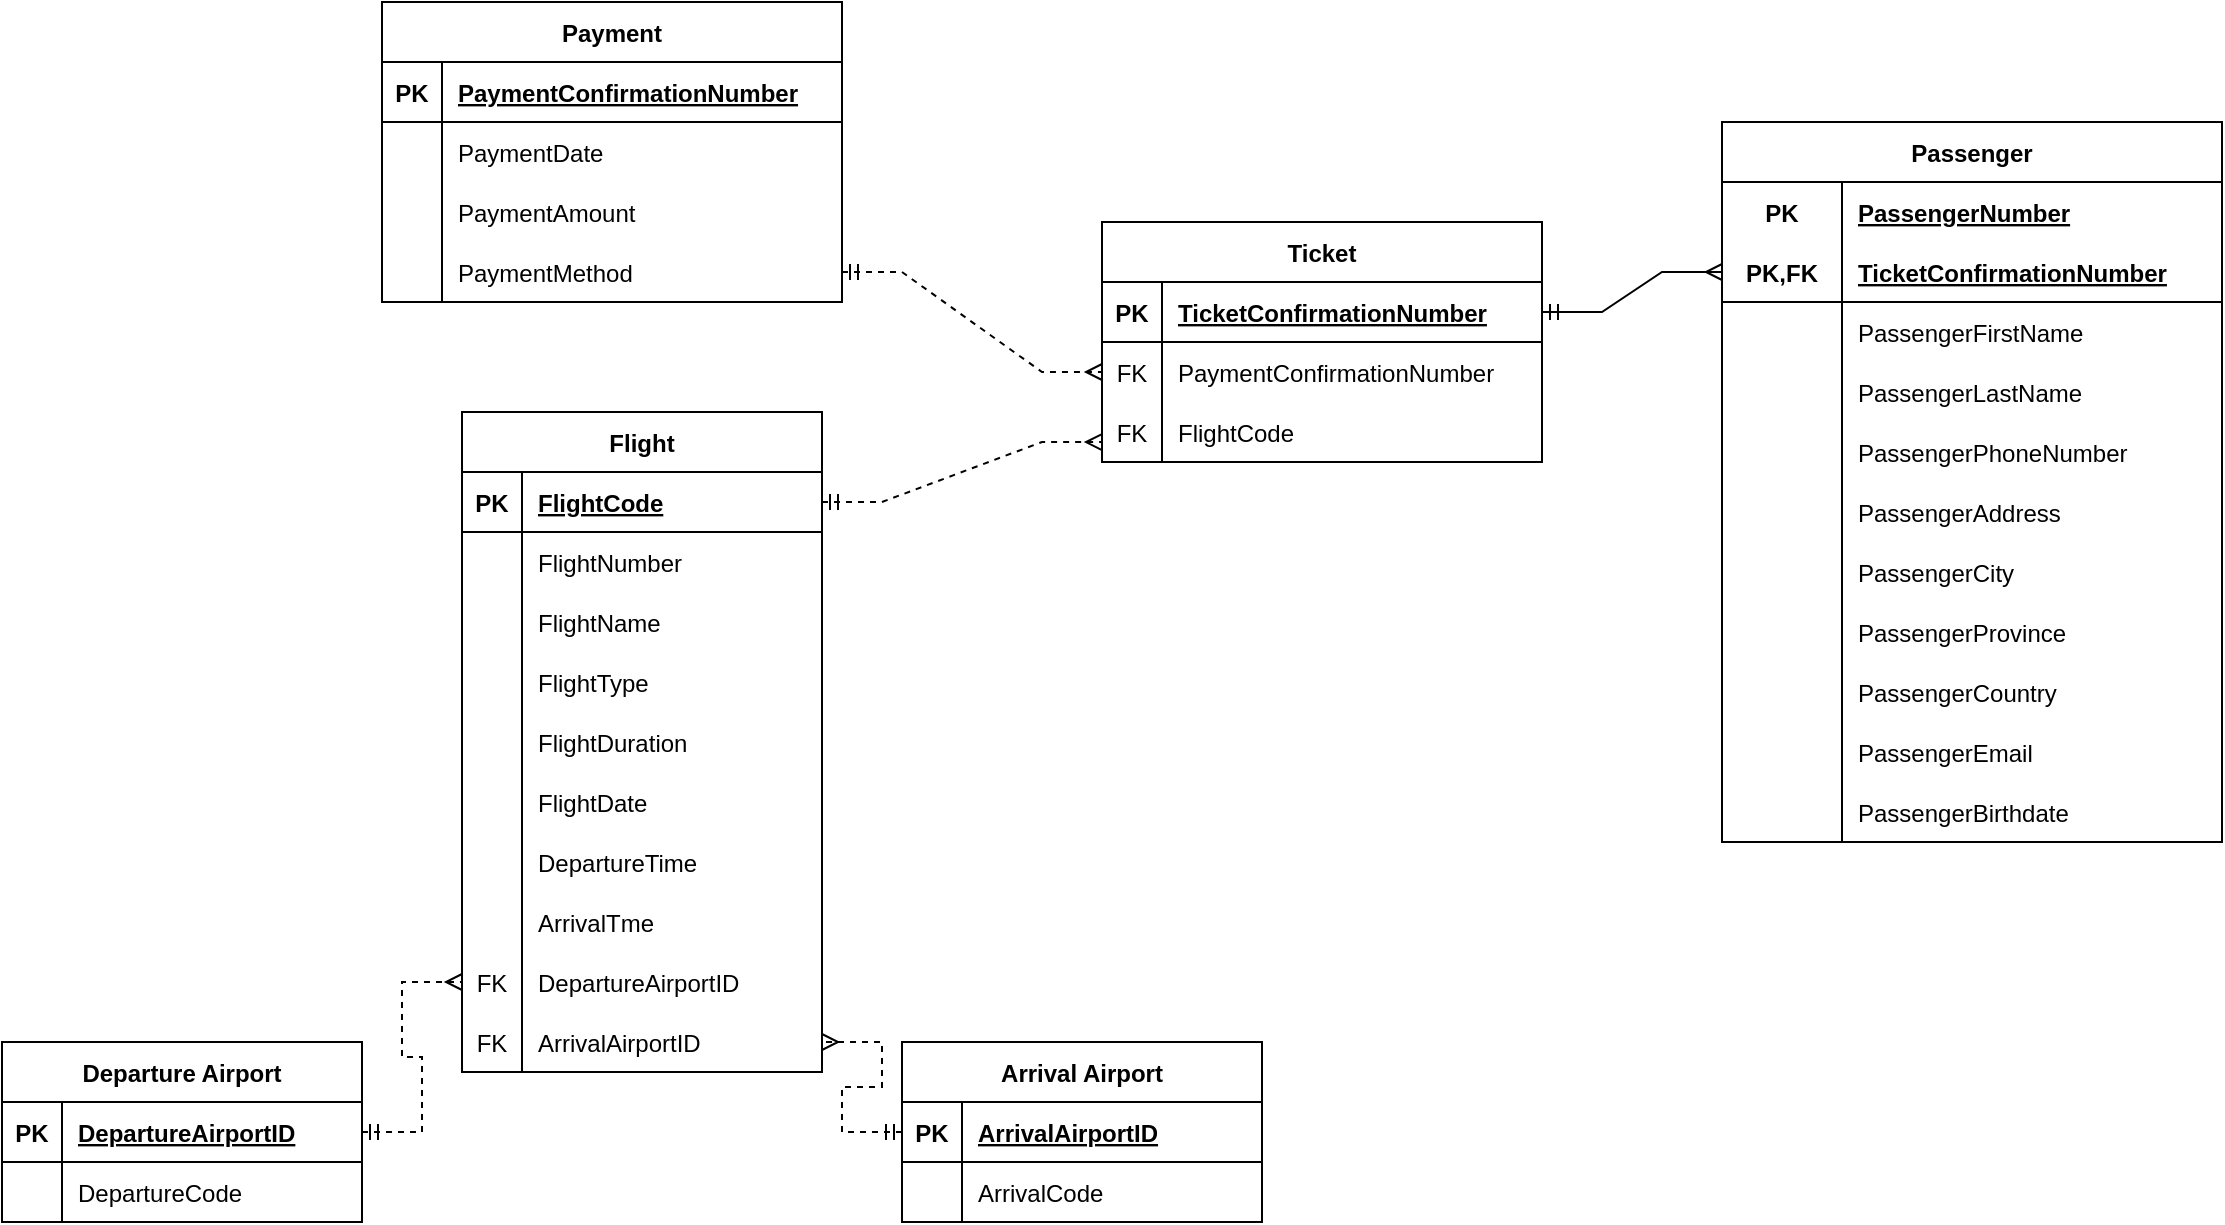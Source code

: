 <mxfile version="20.3.7" type="device"><diagram id="U0_AKgETmQc_IdQbMlmf" name="Page-1"><mxGraphModel dx="2523" dy="829" grid="1" gridSize="10" guides="1" tooltips="1" connect="1" arrows="1" fold="1" page="1" pageScale="1" pageWidth="850" pageHeight="1100" math="0" shadow="0"><root><mxCell id="0"/><mxCell id="1" parent="0"/><mxCell id="NYdVTtlJqhpjmYku4R61-1" value="Ticket" style="shape=table;startSize=30;container=1;collapsible=1;childLayout=tableLayout;fixedRows=1;rowLines=0;fontStyle=1;align=center;resizeLast=1;" vertex="1" parent="1"><mxGeometry x="530" y="290" width="220" height="120" as="geometry"/></mxCell><mxCell id="NYdVTtlJqhpjmYku4R61-2" value="" style="shape=tableRow;horizontal=0;startSize=0;swimlaneHead=0;swimlaneBody=0;fillColor=none;collapsible=0;dropTarget=0;points=[[0,0.5],[1,0.5]];portConstraint=eastwest;top=0;left=0;right=0;bottom=1;" vertex="1" parent="NYdVTtlJqhpjmYku4R61-1"><mxGeometry y="30" width="220" height="30" as="geometry"/></mxCell><mxCell id="NYdVTtlJqhpjmYku4R61-3" value="PK" style="shape=partialRectangle;connectable=0;fillColor=none;top=0;left=0;bottom=0;right=0;fontStyle=1;overflow=hidden;" vertex="1" parent="NYdVTtlJqhpjmYku4R61-2"><mxGeometry width="30" height="30" as="geometry"><mxRectangle width="30" height="30" as="alternateBounds"/></mxGeometry></mxCell><mxCell id="NYdVTtlJqhpjmYku4R61-4" value="TicketConfirmationNumber" style="shape=partialRectangle;connectable=0;fillColor=none;top=0;left=0;bottom=0;right=0;align=left;spacingLeft=6;fontStyle=5;overflow=hidden;" vertex="1" parent="NYdVTtlJqhpjmYku4R61-2"><mxGeometry x="30" width="190" height="30" as="geometry"><mxRectangle width="190" height="30" as="alternateBounds"/></mxGeometry></mxCell><mxCell id="NYdVTtlJqhpjmYku4R61-25" value="" style="shape=tableRow;horizontal=0;startSize=0;swimlaneHead=0;swimlaneBody=0;fillColor=none;collapsible=0;dropTarget=0;points=[[0,0.5],[1,0.5]];portConstraint=eastwest;top=0;left=0;right=0;bottom=0;" vertex="1" parent="NYdVTtlJqhpjmYku4R61-1"><mxGeometry y="60" width="220" height="30" as="geometry"/></mxCell><mxCell id="NYdVTtlJqhpjmYku4R61-26" value="FK" style="shape=partialRectangle;connectable=0;fillColor=none;top=0;left=0;bottom=0;right=0;fontStyle=0;overflow=hidden;" vertex="1" parent="NYdVTtlJqhpjmYku4R61-25"><mxGeometry width="30" height="30" as="geometry"><mxRectangle width="30" height="30" as="alternateBounds"/></mxGeometry></mxCell><mxCell id="NYdVTtlJqhpjmYku4R61-27" value="PaymentConfirmationNumber" style="shape=partialRectangle;connectable=0;fillColor=none;top=0;left=0;bottom=0;right=0;align=left;spacingLeft=6;fontStyle=0;overflow=hidden;" vertex="1" parent="NYdVTtlJqhpjmYku4R61-25"><mxGeometry x="30" width="190" height="30" as="geometry"><mxRectangle width="190" height="30" as="alternateBounds"/></mxGeometry></mxCell><mxCell id="NYdVTtlJqhpjmYku4R61-22" value="" style="shape=tableRow;horizontal=0;startSize=0;swimlaneHead=0;swimlaneBody=0;fillColor=none;collapsible=0;dropTarget=0;points=[[0,0.5],[1,0.5]];portConstraint=eastwest;top=0;left=0;right=0;bottom=0;" vertex="1" parent="NYdVTtlJqhpjmYku4R61-1"><mxGeometry y="90" width="220" height="30" as="geometry"/></mxCell><mxCell id="NYdVTtlJqhpjmYku4R61-23" value="FK" style="shape=partialRectangle;connectable=0;fillColor=none;top=0;left=0;bottom=0;right=0;fontStyle=0;overflow=hidden;" vertex="1" parent="NYdVTtlJqhpjmYku4R61-22"><mxGeometry width="30" height="30" as="geometry"><mxRectangle width="30" height="30" as="alternateBounds"/></mxGeometry></mxCell><mxCell id="NYdVTtlJqhpjmYku4R61-24" value="FlightCode" style="shape=partialRectangle;connectable=0;fillColor=none;top=0;left=0;bottom=0;right=0;align=left;spacingLeft=6;fontStyle=0;overflow=hidden;" vertex="1" parent="NYdVTtlJqhpjmYku4R61-22"><mxGeometry x="30" width="190" height="30" as="geometry"><mxRectangle width="190" height="30" as="alternateBounds"/></mxGeometry></mxCell><mxCell id="NYdVTtlJqhpjmYku4R61-28" value="Payment" style="shape=table;startSize=30;container=1;collapsible=1;childLayout=tableLayout;fixedRows=1;rowLines=0;fontStyle=1;align=center;resizeLast=1;" vertex="1" parent="1"><mxGeometry x="170" y="180" width="230" height="150" as="geometry"/></mxCell><mxCell id="NYdVTtlJqhpjmYku4R61-29" value="" style="shape=tableRow;horizontal=0;startSize=0;swimlaneHead=0;swimlaneBody=0;fillColor=none;collapsible=0;dropTarget=0;points=[[0,0.5],[1,0.5]];portConstraint=eastwest;top=0;left=0;right=0;bottom=1;" vertex="1" parent="NYdVTtlJqhpjmYku4R61-28"><mxGeometry y="30" width="230" height="30" as="geometry"/></mxCell><mxCell id="NYdVTtlJqhpjmYku4R61-30" value="PK" style="shape=partialRectangle;connectable=0;fillColor=none;top=0;left=0;bottom=0;right=0;fontStyle=1;overflow=hidden;" vertex="1" parent="NYdVTtlJqhpjmYku4R61-29"><mxGeometry width="30" height="30" as="geometry"><mxRectangle width="30" height="30" as="alternateBounds"/></mxGeometry></mxCell><mxCell id="NYdVTtlJqhpjmYku4R61-31" value="PaymentConfirmationNumber" style="shape=partialRectangle;connectable=0;fillColor=none;top=0;left=0;bottom=0;right=0;align=left;spacingLeft=6;fontStyle=5;overflow=hidden;" vertex="1" parent="NYdVTtlJqhpjmYku4R61-29"><mxGeometry x="30" width="200" height="30" as="geometry"><mxRectangle width="200" height="30" as="alternateBounds"/></mxGeometry></mxCell><mxCell id="NYdVTtlJqhpjmYku4R61-32" value="" style="shape=tableRow;horizontal=0;startSize=0;swimlaneHead=0;swimlaneBody=0;fillColor=none;collapsible=0;dropTarget=0;points=[[0,0.5],[1,0.5]];portConstraint=eastwest;top=0;left=0;right=0;bottom=0;" vertex="1" parent="NYdVTtlJqhpjmYku4R61-28"><mxGeometry y="60" width="230" height="30" as="geometry"/></mxCell><mxCell id="NYdVTtlJqhpjmYku4R61-33" value="" style="shape=partialRectangle;connectable=0;fillColor=none;top=0;left=0;bottom=0;right=0;editable=1;overflow=hidden;" vertex="1" parent="NYdVTtlJqhpjmYku4R61-32"><mxGeometry width="30" height="30" as="geometry"><mxRectangle width="30" height="30" as="alternateBounds"/></mxGeometry></mxCell><mxCell id="NYdVTtlJqhpjmYku4R61-34" value="PaymentDate" style="shape=partialRectangle;connectable=0;fillColor=none;top=0;left=0;bottom=0;right=0;align=left;spacingLeft=6;overflow=hidden;" vertex="1" parent="NYdVTtlJqhpjmYku4R61-32"><mxGeometry x="30" width="200" height="30" as="geometry"><mxRectangle width="200" height="30" as="alternateBounds"/></mxGeometry></mxCell><mxCell id="NYdVTtlJqhpjmYku4R61-35" value="" style="shape=tableRow;horizontal=0;startSize=0;swimlaneHead=0;swimlaneBody=0;fillColor=none;collapsible=0;dropTarget=0;points=[[0,0.5],[1,0.5]];portConstraint=eastwest;top=0;left=0;right=0;bottom=0;" vertex="1" parent="NYdVTtlJqhpjmYku4R61-28"><mxGeometry y="90" width="230" height="30" as="geometry"/></mxCell><mxCell id="NYdVTtlJqhpjmYku4R61-36" value="" style="shape=partialRectangle;connectable=0;fillColor=none;top=0;left=0;bottom=0;right=0;editable=1;overflow=hidden;" vertex="1" parent="NYdVTtlJqhpjmYku4R61-35"><mxGeometry width="30" height="30" as="geometry"><mxRectangle width="30" height="30" as="alternateBounds"/></mxGeometry></mxCell><mxCell id="NYdVTtlJqhpjmYku4R61-37" value="PaymentAmount" style="shape=partialRectangle;connectable=0;fillColor=none;top=0;left=0;bottom=0;right=0;align=left;spacingLeft=6;overflow=hidden;" vertex="1" parent="NYdVTtlJqhpjmYku4R61-35"><mxGeometry x="30" width="200" height="30" as="geometry"><mxRectangle width="200" height="30" as="alternateBounds"/></mxGeometry></mxCell><mxCell id="NYdVTtlJqhpjmYku4R61-38" value="" style="shape=tableRow;horizontal=0;startSize=0;swimlaneHead=0;swimlaneBody=0;fillColor=none;collapsible=0;dropTarget=0;points=[[0,0.5],[1,0.5]];portConstraint=eastwest;top=0;left=0;right=0;bottom=0;" vertex="1" parent="NYdVTtlJqhpjmYku4R61-28"><mxGeometry y="120" width="230" height="30" as="geometry"/></mxCell><mxCell id="NYdVTtlJqhpjmYku4R61-39" value="" style="shape=partialRectangle;connectable=0;fillColor=none;top=0;left=0;bottom=0;right=0;editable=1;overflow=hidden;" vertex="1" parent="NYdVTtlJqhpjmYku4R61-38"><mxGeometry width="30" height="30" as="geometry"><mxRectangle width="30" height="30" as="alternateBounds"/></mxGeometry></mxCell><mxCell id="NYdVTtlJqhpjmYku4R61-40" value="PaymentMethod" style="shape=partialRectangle;connectable=0;fillColor=none;top=0;left=0;bottom=0;right=0;align=left;spacingLeft=6;overflow=hidden;" vertex="1" parent="NYdVTtlJqhpjmYku4R61-38"><mxGeometry x="30" width="200" height="30" as="geometry"><mxRectangle width="200" height="30" as="alternateBounds"/></mxGeometry></mxCell><mxCell id="NYdVTtlJqhpjmYku4R61-41" value="Flight" style="shape=table;startSize=30;container=1;collapsible=1;childLayout=tableLayout;fixedRows=1;rowLines=0;fontStyle=1;align=center;resizeLast=1;" vertex="1" parent="1"><mxGeometry x="210" y="385" width="180" height="330" as="geometry"/></mxCell><mxCell id="NYdVTtlJqhpjmYku4R61-42" value="" style="shape=tableRow;horizontal=0;startSize=0;swimlaneHead=0;swimlaneBody=0;fillColor=none;collapsible=0;dropTarget=0;points=[[0,0.5],[1,0.5]];portConstraint=eastwest;top=0;left=0;right=0;bottom=1;" vertex="1" parent="NYdVTtlJqhpjmYku4R61-41"><mxGeometry y="30" width="180" height="30" as="geometry"/></mxCell><mxCell id="NYdVTtlJqhpjmYku4R61-43" value="PK" style="shape=partialRectangle;connectable=0;fillColor=none;top=0;left=0;bottom=0;right=0;fontStyle=1;overflow=hidden;" vertex="1" parent="NYdVTtlJqhpjmYku4R61-42"><mxGeometry width="30" height="30" as="geometry"><mxRectangle width="30" height="30" as="alternateBounds"/></mxGeometry></mxCell><mxCell id="NYdVTtlJqhpjmYku4R61-44" value="FlightCode" style="shape=partialRectangle;connectable=0;fillColor=none;top=0;left=0;bottom=0;right=0;align=left;spacingLeft=6;fontStyle=5;overflow=hidden;" vertex="1" parent="NYdVTtlJqhpjmYku4R61-42"><mxGeometry x="30" width="150" height="30" as="geometry"><mxRectangle width="150" height="30" as="alternateBounds"/></mxGeometry></mxCell><mxCell id="NYdVTtlJqhpjmYku4R61-45" value="" style="shape=tableRow;horizontal=0;startSize=0;swimlaneHead=0;swimlaneBody=0;fillColor=none;collapsible=0;dropTarget=0;points=[[0,0.5],[1,0.5]];portConstraint=eastwest;top=0;left=0;right=0;bottom=0;" vertex="1" parent="NYdVTtlJqhpjmYku4R61-41"><mxGeometry y="60" width="180" height="30" as="geometry"/></mxCell><mxCell id="NYdVTtlJqhpjmYku4R61-46" value="" style="shape=partialRectangle;connectable=0;fillColor=none;top=0;left=0;bottom=0;right=0;editable=1;overflow=hidden;" vertex="1" parent="NYdVTtlJqhpjmYku4R61-45"><mxGeometry width="30" height="30" as="geometry"><mxRectangle width="30" height="30" as="alternateBounds"/></mxGeometry></mxCell><mxCell id="NYdVTtlJqhpjmYku4R61-47" value="FlightNumber" style="shape=partialRectangle;connectable=0;fillColor=none;top=0;left=0;bottom=0;right=0;align=left;spacingLeft=6;overflow=hidden;" vertex="1" parent="NYdVTtlJqhpjmYku4R61-45"><mxGeometry x="30" width="150" height="30" as="geometry"><mxRectangle width="150" height="30" as="alternateBounds"/></mxGeometry></mxCell><mxCell id="NYdVTtlJqhpjmYku4R61-48" value="" style="shape=tableRow;horizontal=0;startSize=0;swimlaneHead=0;swimlaneBody=0;fillColor=none;collapsible=0;dropTarget=0;points=[[0,0.5],[1,0.5]];portConstraint=eastwest;top=0;left=0;right=0;bottom=0;" vertex="1" parent="NYdVTtlJqhpjmYku4R61-41"><mxGeometry y="90" width="180" height="30" as="geometry"/></mxCell><mxCell id="NYdVTtlJqhpjmYku4R61-49" value="" style="shape=partialRectangle;connectable=0;fillColor=none;top=0;left=0;bottom=0;right=0;editable=1;overflow=hidden;" vertex="1" parent="NYdVTtlJqhpjmYku4R61-48"><mxGeometry width="30" height="30" as="geometry"><mxRectangle width="30" height="30" as="alternateBounds"/></mxGeometry></mxCell><mxCell id="NYdVTtlJqhpjmYku4R61-50" value="FlightName" style="shape=partialRectangle;connectable=0;fillColor=none;top=0;left=0;bottom=0;right=0;align=left;spacingLeft=6;overflow=hidden;" vertex="1" parent="NYdVTtlJqhpjmYku4R61-48"><mxGeometry x="30" width="150" height="30" as="geometry"><mxRectangle width="150" height="30" as="alternateBounds"/></mxGeometry></mxCell><mxCell id="NYdVTtlJqhpjmYku4R61-51" value="" style="shape=tableRow;horizontal=0;startSize=0;swimlaneHead=0;swimlaneBody=0;fillColor=none;collapsible=0;dropTarget=0;points=[[0,0.5],[1,0.5]];portConstraint=eastwest;top=0;left=0;right=0;bottom=0;" vertex="1" parent="NYdVTtlJqhpjmYku4R61-41"><mxGeometry y="120" width="180" height="30" as="geometry"/></mxCell><mxCell id="NYdVTtlJqhpjmYku4R61-52" value="" style="shape=partialRectangle;connectable=0;fillColor=none;top=0;left=0;bottom=0;right=0;editable=1;overflow=hidden;" vertex="1" parent="NYdVTtlJqhpjmYku4R61-51"><mxGeometry width="30" height="30" as="geometry"><mxRectangle width="30" height="30" as="alternateBounds"/></mxGeometry></mxCell><mxCell id="NYdVTtlJqhpjmYku4R61-53" value="FlightType" style="shape=partialRectangle;connectable=0;fillColor=none;top=0;left=0;bottom=0;right=0;align=left;spacingLeft=6;overflow=hidden;" vertex="1" parent="NYdVTtlJqhpjmYku4R61-51"><mxGeometry x="30" width="150" height="30" as="geometry"><mxRectangle width="150" height="30" as="alternateBounds"/></mxGeometry></mxCell><mxCell id="NYdVTtlJqhpjmYku4R61-64" value="" style="shape=tableRow;horizontal=0;startSize=0;swimlaneHead=0;swimlaneBody=0;fillColor=none;collapsible=0;dropTarget=0;points=[[0,0.5],[1,0.5]];portConstraint=eastwest;top=0;left=0;right=0;bottom=0;" vertex="1" parent="NYdVTtlJqhpjmYku4R61-41"><mxGeometry y="150" width="180" height="30" as="geometry"/></mxCell><mxCell id="NYdVTtlJqhpjmYku4R61-65" value="" style="shape=partialRectangle;connectable=0;fillColor=none;top=0;left=0;bottom=0;right=0;editable=1;overflow=hidden;" vertex="1" parent="NYdVTtlJqhpjmYku4R61-64"><mxGeometry width="30" height="30" as="geometry"><mxRectangle width="30" height="30" as="alternateBounds"/></mxGeometry></mxCell><mxCell id="NYdVTtlJqhpjmYku4R61-66" value="FlightDuration" style="shape=partialRectangle;connectable=0;fillColor=none;top=0;left=0;bottom=0;right=0;align=left;spacingLeft=6;overflow=hidden;" vertex="1" parent="NYdVTtlJqhpjmYku4R61-64"><mxGeometry x="30" width="150" height="30" as="geometry"><mxRectangle width="150" height="30" as="alternateBounds"/></mxGeometry></mxCell><mxCell id="NYdVTtlJqhpjmYku4R61-73" value="" style="shape=tableRow;horizontal=0;startSize=0;swimlaneHead=0;swimlaneBody=0;fillColor=none;collapsible=0;dropTarget=0;points=[[0,0.5],[1,0.5]];portConstraint=eastwest;top=0;left=0;right=0;bottom=0;" vertex="1" parent="NYdVTtlJqhpjmYku4R61-41"><mxGeometry y="180" width="180" height="30" as="geometry"/></mxCell><mxCell id="NYdVTtlJqhpjmYku4R61-74" value="" style="shape=partialRectangle;connectable=0;fillColor=none;top=0;left=0;bottom=0;right=0;editable=1;overflow=hidden;" vertex="1" parent="NYdVTtlJqhpjmYku4R61-73"><mxGeometry width="30" height="30" as="geometry"><mxRectangle width="30" height="30" as="alternateBounds"/></mxGeometry></mxCell><mxCell id="NYdVTtlJqhpjmYku4R61-75" value="FlightDate" style="shape=partialRectangle;connectable=0;fillColor=none;top=0;left=0;bottom=0;right=0;align=left;spacingLeft=6;overflow=hidden;" vertex="1" parent="NYdVTtlJqhpjmYku4R61-73"><mxGeometry x="30" width="150" height="30" as="geometry"><mxRectangle width="150" height="30" as="alternateBounds"/></mxGeometry></mxCell><mxCell id="NYdVTtlJqhpjmYku4R61-70" value="" style="shape=tableRow;horizontal=0;startSize=0;swimlaneHead=0;swimlaneBody=0;fillColor=none;collapsible=0;dropTarget=0;points=[[0,0.5],[1,0.5]];portConstraint=eastwest;top=0;left=0;right=0;bottom=0;" vertex="1" parent="NYdVTtlJqhpjmYku4R61-41"><mxGeometry y="210" width="180" height="30" as="geometry"/></mxCell><mxCell id="NYdVTtlJqhpjmYku4R61-71" value="" style="shape=partialRectangle;connectable=0;fillColor=none;top=0;left=0;bottom=0;right=0;editable=1;overflow=hidden;" vertex="1" parent="NYdVTtlJqhpjmYku4R61-70"><mxGeometry width="30" height="30" as="geometry"><mxRectangle width="30" height="30" as="alternateBounds"/></mxGeometry></mxCell><mxCell id="NYdVTtlJqhpjmYku4R61-72" value="DepartureTime" style="shape=partialRectangle;connectable=0;fillColor=none;top=0;left=0;bottom=0;right=0;align=left;spacingLeft=6;overflow=hidden;" vertex="1" parent="NYdVTtlJqhpjmYku4R61-70"><mxGeometry x="30" width="150" height="30" as="geometry"><mxRectangle width="150" height="30" as="alternateBounds"/></mxGeometry></mxCell><mxCell id="NYdVTtlJqhpjmYku4R61-67" value="" style="shape=tableRow;horizontal=0;startSize=0;swimlaneHead=0;swimlaneBody=0;fillColor=none;collapsible=0;dropTarget=0;points=[[0,0.5],[1,0.5]];portConstraint=eastwest;top=0;left=0;right=0;bottom=0;" vertex="1" parent="NYdVTtlJqhpjmYku4R61-41"><mxGeometry y="240" width="180" height="30" as="geometry"/></mxCell><mxCell id="NYdVTtlJqhpjmYku4R61-68" value="" style="shape=partialRectangle;connectable=0;fillColor=none;top=0;left=0;bottom=0;right=0;editable=1;overflow=hidden;" vertex="1" parent="NYdVTtlJqhpjmYku4R61-67"><mxGeometry width="30" height="30" as="geometry"><mxRectangle width="30" height="30" as="alternateBounds"/></mxGeometry></mxCell><mxCell id="NYdVTtlJqhpjmYku4R61-69" value="ArrivalTme" style="shape=partialRectangle;connectable=0;fillColor=none;top=0;left=0;bottom=0;right=0;align=left;spacingLeft=6;overflow=hidden;" vertex="1" parent="NYdVTtlJqhpjmYku4R61-67"><mxGeometry x="30" width="150" height="30" as="geometry"><mxRectangle width="150" height="30" as="alternateBounds"/></mxGeometry></mxCell><mxCell id="NYdVTtlJqhpjmYku4R61-76" value="" style="shape=tableRow;horizontal=0;startSize=0;swimlaneHead=0;swimlaneBody=0;fillColor=none;collapsible=0;dropTarget=0;points=[[0,0.5],[1,0.5]];portConstraint=eastwest;top=0;left=0;right=0;bottom=0;" vertex="1" parent="NYdVTtlJqhpjmYku4R61-41"><mxGeometry y="270" width="180" height="30" as="geometry"/></mxCell><mxCell id="NYdVTtlJqhpjmYku4R61-77" value="FK" style="shape=partialRectangle;connectable=0;fillColor=none;top=0;left=0;bottom=0;right=0;fontStyle=0;overflow=hidden;" vertex="1" parent="NYdVTtlJqhpjmYku4R61-76"><mxGeometry width="30" height="30" as="geometry"><mxRectangle width="30" height="30" as="alternateBounds"/></mxGeometry></mxCell><mxCell id="NYdVTtlJqhpjmYku4R61-78" value="DepartureAirportID" style="shape=partialRectangle;connectable=0;fillColor=none;top=0;left=0;bottom=0;right=0;align=left;spacingLeft=6;fontStyle=0;overflow=hidden;" vertex="1" parent="NYdVTtlJqhpjmYku4R61-76"><mxGeometry x="30" width="150" height="30" as="geometry"><mxRectangle width="150" height="30" as="alternateBounds"/></mxGeometry></mxCell><mxCell id="NYdVTtlJqhpjmYku4R61-83" value="" style="shape=tableRow;horizontal=0;startSize=0;swimlaneHead=0;swimlaneBody=0;fillColor=none;collapsible=0;dropTarget=0;points=[[0,0.5],[1,0.5]];portConstraint=eastwest;top=0;left=0;right=0;bottom=0;" vertex="1" parent="NYdVTtlJqhpjmYku4R61-41"><mxGeometry y="300" width="180" height="30" as="geometry"/></mxCell><mxCell id="NYdVTtlJqhpjmYku4R61-84" value="FK" style="shape=partialRectangle;connectable=0;fillColor=none;top=0;left=0;bottom=0;right=0;fontStyle=0;overflow=hidden;" vertex="1" parent="NYdVTtlJqhpjmYku4R61-83"><mxGeometry width="30" height="30" as="geometry"><mxRectangle width="30" height="30" as="alternateBounds"/></mxGeometry></mxCell><mxCell id="NYdVTtlJqhpjmYku4R61-85" value="ArrivalAirportID" style="shape=partialRectangle;connectable=0;fillColor=none;top=0;left=0;bottom=0;right=0;align=left;spacingLeft=6;fontStyle=0;overflow=hidden;" vertex="1" parent="NYdVTtlJqhpjmYku4R61-83"><mxGeometry x="30" width="150" height="30" as="geometry"><mxRectangle width="150" height="30" as="alternateBounds"/></mxGeometry></mxCell><mxCell id="NYdVTtlJqhpjmYku4R61-86" value="Departure Airport" style="shape=table;startSize=30;container=1;collapsible=1;childLayout=tableLayout;fixedRows=1;rowLines=0;fontStyle=1;align=center;resizeLast=1;" vertex="1" parent="1"><mxGeometry x="-20" y="700" width="180" height="90" as="geometry"/></mxCell><mxCell id="NYdVTtlJqhpjmYku4R61-87" value="" style="shape=tableRow;horizontal=0;startSize=0;swimlaneHead=0;swimlaneBody=0;fillColor=none;collapsible=0;dropTarget=0;points=[[0,0.5],[1,0.5]];portConstraint=eastwest;top=0;left=0;right=0;bottom=1;" vertex="1" parent="NYdVTtlJqhpjmYku4R61-86"><mxGeometry y="30" width="180" height="30" as="geometry"/></mxCell><mxCell id="NYdVTtlJqhpjmYku4R61-88" value="PK" style="shape=partialRectangle;connectable=0;fillColor=none;top=0;left=0;bottom=0;right=0;fontStyle=1;overflow=hidden;" vertex="1" parent="NYdVTtlJqhpjmYku4R61-87"><mxGeometry width="30" height="30" as="geometry"><mxRectangle width="30" height="30" as="alternateBounds"/></mxGeometry></mxCell><mxCell id="NYdVTtlJqhpjmYku4R61-89" value="DepartureAirportID" style="shape=partialRectangle;connectable=0;fillColor=none;top=0;left=0;bottom=0;right=0;align=left;spacingLeft=6;fontStyle=5;overflow=hidden;" vertex="1" parent="NYdVTtlJqhpjmYku4R61-87"><mxGeometry x="30" width="150" height="30" as="geometry"><mxRectangle width="150" height="30" as="alternateBounds"/></mxGeometry></mxCell><mxCell id="NYdVTtlJqhpjmYku4R61-90" value="" style="shape=tableRow;horizontal=0;startSize=0;swimlaneHead=0;swimlaneBody=0;fillColor=none;collapsible=0;dropTarget=0;points=[[0,0.5],[1,0.5]];portConstraint=eastwest;top=0;left=0;right=0;bottom=0;" vertex="1" parent="NYdVTtlJqhpjmYku4R61-86"><mxGeometry y="60" width="180" height="30" as="geometry"/></mxCell><mxCell id="NYdVTtlJqhpjmYku4R61-91" value="" style="shape=partialRectangle;connectable=0;fillColor=none;top=0;left=0;bottom=0;right=0;editable=1;overflow=hidden;" vertex="1" parent="NYdVTtlJqhpjmYku4R61-90"><mxGeometry width="30" height="30" as="geometry"><mxRectangle width="30" height="30" as="alternateBounds"/></mxGeometry></mxCell><mxCell id="NYdVTtlJqhpjmYku4R61-92" value="DepartureCode" style="shape=partialRectangle;connectable=0;fillColor=none;top=0;left=0;bottom=0;right=0;align=left;spacingLeft=6;overflow=hidden;" vertex="1" parent="NYdVTtlJqhpjmYku4R61-90"><mxGeometry x="30" width="150" height="30" as="geometry"><mxRectangle width="150" height="30" as="alternateBounds"/></mxGeometry></mxCell><mxCell id="NYdVTtlJqhpjmYku4R61-99" value="Arrival Airport" style="shape=table;startSize=30;container=1;collapsible=1;childLayout=tableLayout;fixedRows=1;rowLines=0;fontStyle=1;align=center;resizeLast=1;" vertex="1" parent="1"><mxGeometry x="430" y="700" width="180" height="90" as="geometry"/></mxCell><mxCell id="NYdVTtlJqhpjmYku4R61-100" value="" style="shape=tableRow;horizontal=0;startSize=0;swimlaneHead=0;swimlaneBody=0;fillColor=none;collapsible=0;dropTarget=0;points=[[0,0.5],[1,0.5]];portConstraint=eastwest;top=0;left=0;right=0;bottom=1;" vertex="1" parent="NYdVTtlJqhpjmYku4R61-99"><mxGeometry y="30" width="180" height="30" as="geometry"/></mxCell><mxCell id="NYdVTtlJqhpjmYku4R61-101" value="PK" style="shape=partialRectangle;connectable=0;fillColor=none;top=0;left=0;bottom=0;right=0;fontStyle=1;overflow=hidden;" vertex="1" parent="NYdVTtlJqhpjmYku4R61-100"><mxGeometry width="30" height="30" as="geometry"><mxRectangle width="30" height="30" as="alternateBounds"/></mxGeometry></mxCell><mxCell id="NYdVTtlJqhpjmYku4R61-102" value="ArrivalAirportID" style="shape=partialRectangle;connectable=0;fillColor=none;top=0;left=0;bottom=0;right=0;align=left;spacingLeft=6;fontStyle=5;overflow=hidden;" vertex="1" parent="NYdVTtlJqhpjmYku4R61-100"><mxGeometry x="30" width="150" height="30" as="geometry"><mxRectangle width="150" height="30" as="alternateBounds"/></mxGeometry></mxCell><mxCell id="NYdVTtlJqhpjmYku4R61-103" value="" style="shape=tableRow;horizontal=0;startSize=0;swimlaneHead=0;swimlaneBody=0;fillColor=none;collapsible=0;dropTarget=0;points=[[0,0.5],[1,0.5]];portConstraint=eastwest;top=0;left=0;right=0;bottom=0;" vertex="1" parent="NYdVTtlJqhpjmYku4R61-99"><mxGeometry y="60" width="180" height="30" as="geometry"/></mxCell><mxCell id="NYdVTtlJqhpjmYku4R61-104" value="" style="shape=partialRectangle;connectable=0;fillColor=none;top=0;left=0;bottom=0;right=0;editable=1;overflow=hidden;" vertex="1" parent="NYdVTtlJqhpjmYku4R61-103"><mxGeometry width="30" height="30" as="geometry"><mxRectangle width="30" height="30" as="alternateBounds"/></mxGeometry></mxCell><mxCell id="NYdVTtlJqhpjmYku4R61-105" value="ArrivalCode" style="shape=partialRectangle;connectable=0;fillColor=none;top=0;left=0;bottom=0;right=0;align=left;spacingLeft=6;overflow=hidden;" vertex="1" parent="NYdVTtlJqhpjmYku4R61-103"><mxGeometry x="30" width="150" height="30" as="geometry"><mxRectangle width="150" height="30" as="alternateBounds"/></mxGeometry></mxCell><mxCell id="NYdVTtlJqhpjmYku4R61-112" value="Passenger" style="shape=table;startSize=30;container=1;collapsible=1;childLayout=tableLayout;fixedRows=1;rowLines=0;fontStyle=1;align=center;resizeLast=1;" vertex="1" parent="1"><mxGeometry x="840" y="240" width="250" height="360" as="geometry"/></mxCell><mxCell id="NYdVTtlJqhpjmYku4R61-113" value="" style="shape=tableRow;horizontal=0;startSize=0;swimlaneHead=0;swimlaneBody=0;fillColor=none;collapsible=0;dropTarget=0;points=[[0,0.5],[1,0.5]];portConstraint=eastwest;top=0;left=0;right=0;bottom=0;" vertex="1" parent="NYdVTtlJqhpjmYku4R61-112"><mxGeometry y="30" width="250" height="30" as="geometry"/></mxCell><mxCell id="NYdVTtlJqhpjmYku4R61-114" value="PK" style="shape=partialRectangle;connectable=0;fillColor=none;top=0;left=0;bottom=0;right=0;fontStyle=1;overflow=hidden;" vertex="1" parent="NYdVTtlJqhpjmYku4R61-113"><mxGeometry width="60" height="30" as="geometry"><mxRectangle width="60" height="30" as="alternateBounds"/></mxGeometry></mxCell><mxCell id="NYdVTtlJqhpjmYku4R61-115" value="PassengerNumber" style="shape=partialRectangle;connectable=0;fillColor=none;top=0;left=0;bottom=0;right=0;align=left;spacingLeft=6;fontStyle=5;overflow=hidden;" vertex="1" parent="NYdVTtlJqhpjmYku4R61-113"><mxGeometry x="60" width="190" height="30" as="geometry"><mxRectangle width="190" height="30" as="alternateBounds"/></mxGeometry></mxCell><mxCell id="NYdVTtlJqhpjmYku4R61-116" value="" style="shape=tableRow;horizontal=0;startSize=0;swimlaneHead=0;swimlaneBody=0;fillColor=none;collapsible=0;dropTarget=0;points=[[0,0.5],[1,0.5]];portConstraint=eastwest;top=0;left=0;right=0;bottom=1;" vertex="1" parent="NYdVTtlJqhpjmYku4R61-112"><mxGeometry y="60" width="250" height="30" as="geometry"/></mxCell><mxCell id="NYdVTtlJqhpjmYku4R61-117" value="PK,FK" style="shape=partialRectangle;connectable=0;fillColor=none;top=0;left=0;bottom=0;right=0;fontStyle=1;overflow=hidden;" vertex="1" parent="NYdVTtlJqhpjmYku4R61-116"><mxGeometry width="60" height="30" as="geometry"><mxRectangle width="60" height="30" as="alternateBounds"/></mxGeometry></mxCell><mxCell id="NYdVTtlJqhpjmYku4R61-118" value="TicketConfirmationNumber" style="shape=partialRectangle;connectable=0;fillColor=none;top=0;left=0;bottom=0;right=0;align=left;spacingLeft=6;fontStyle=5;overflow=hidden;" vertex="1" parent="NYdVTtlJqhpjmYku4R61-116"><mxGeometry x="60" width="190" height="30" as="geometry"><mxRectangle width="190" height="30" as="alternateBounds"/></mxGeometry></mxCell><mxCell id="NYdVTtlJqhpjmYku4R61-143" value="" style="shape=tableRow;horizontal=0;startSize=0;swimlaneHead=0;swimlaneBody=0;fillColor=none;collapsible=0;dropTarget=0;points=[[0,0.5],[1,0.5]];portConstraint=eastwest;top=0;left=0;right=0;bottom=0;" vertex="1" parent="NYdVTtlJqhpjmYku4R61-112"><mxGeometry y="90" width="250" height="30" as="geometry"/></mxCell><mxCell id="NYdVTtlJqhpjmYku4R61-144" value="" style="shape=partialRectangle;connectable=0;fillColor=none;top=0;left=0;bottom=0;right=0;editable=1;overflow=hidden;" vertex="1" parent="NYdVTtlJqhpjmYku4R61-143"><mxGeometry width="60" height="30" as="geometry"><mxRectangle width="60" height="30" as="alternateBounds"/></mxGeometry></mxCell><mxCell id="NYdVTtlJqhpjmYku4R61-145" value="PassengerFirstName" style="shape=partialRectangle;connectable=0;fillColor=none;top=0;left=0;bottom=0;right=0;align=left;spacingLeft=6;overflow=hidden;" vertex="1" parent="NYdVTtlJqhpjmYku4R61-143"><mxGeometry x="60" width="190" height="30" as="geometry"><mxRectangle width="190" height="30" as="alternateBounds"/></mxGeometry></mxCell><mxCell id="NYdVTtlJqhpjmYku4R61-140" value="" style="shape=tableRow;horizontal=0;startSize=0;swimlaneHead=0;swimlaneBody=0;fillColor=none;collapsible=0;dropTarget=0;points=[[0,0.5],[1,0.5]];portConstraint=eastwest;top=0;left=0;right=0;bottom=0;" vertex="1" parent="NYdVTtlJqhpjmYku4R61-112"><mxGeometry y="120" width="250" height="30" as="geometry"/></mxCell><mxCell id="NYdVTtlJqhpjmYku4R61-141" value="" style="shape=partialRectangle;connectable=0;fillColor=none;top=0;left=0;bottom=0;right=0;editable=1;overflow=hidden;" vertex="1" parent="NYdVTtlJqhpjmYku4R61-140"><mxGeometry width="60" height="30" as="geometry"><mxRectangle width="60" height="30" as="alternateBounds"/></mxGeometry></mxCell><mxCell id="NYdVTtlJqhpjmYku4R61-142" value="PassengerLastName" style="shape=partialRectangle;connectable=0;fillColor=none;top=0;left=0;bottom=0;right=0;align=left;spacingLeft=6;overflow=hidden;" vertex="1" parent="NYdVTtlJqhpjmYku4R61-140"><mxGeometry x="60" width="190" height="30" as="geometry"><mxRectangle width="190" height="30" as="alternateBounds"/></mxGeometry></mxCell><mxCell id="NYdVTtlJqhpjmYku4R61-119" value="" style="shape=tableRow;horizontal=0;startSize=0;swimlaneHead=0;swimlaneBody=0;fillColor=none;collapsible=0;dropTarget=0;points=[[0,0.5],[1,0.5]];portConstraint=eastwest;top=0;left=0;right=0;bottom=0;" vertex="1" parent="NYdVTtlJqhpjmYku4R61-112"><mxGeometry y="150" width="250" height="30" as="geometry"/></mxCell><mxCell id="NYdVTtlJqhpjmYku4R61-120" value="" style="shape=partialRectangle;connectable=0;fillColor=none;top=0;left=0;bottom=0;right=0;editable=1;overflow=hidden;" vertex="1" parent="NYdVTtlJqhpjmYku4R61-119"><mxGeometry width="60" height="30" as="geometry"><mxRectangle width="60" height="30" as="alternateBounds"/></mxGeometry></mxCell><mxCell id="NYdVTtlJqhpjmYku4R61-121" value="PassengerPhoneNumber" style="shape=partialRectangle;connectable=0;fillColor=none;top=0;left=0;bottom=0;right=0;align=left;spacingLeft=6;overflow=hidden;" vertex="1" parent="NYdVTtlJqhpjmYku4R61-119"><mxGeometry x="60" width="190" height="30" as="geometry"><mxRectangle width="190" height="30" as="alternateBounds"/></mxGeometry></mxCell><mxCell id="NYdVTtlJqhpjmYku4R61-137" value="" style="shape=tableRow;horizontal=0;startSize=0;swimlaneHead=0;swimlaneBody=0;fillColor=none;collapsible=0;dropTarget=0;points=[[0,0.5],[1,0.5]];portConstraint=eastwest;top=0;left=0;right=0;bottom=0;" vertex="1" parent="NYdVTtlJqhpjmYku4R61-112"><mxGeometry y="180" width="250" height="30" as="geometry"/></mxCell><mxCell id="NYdVTtlJqhpjmYku4R61-138" value="" style="shape=partialRectangle;connectable=0;fillColor=none;top=0;left=0;bottom=0;right=0;editable=1;overflow=hidden;" vertex="1" parent="NYdVTtlJqhpjmYku4R61-137"><mxGeometry width="60" height="30" as="geometry"><mxRectangle width="60" height="30" as="alternateBounds"/></mxGeometry></mxCell><mxCell id="NYdVTtlJqhpjmYku4R61-139" value="PassengerAddress" style="shape=partialRectangle;connectable=0;fillColor=none;top=0;left=0;bottom=0;right=0;align=left;spacingLeft=6;overflow=hidden;" vertex="1" parent="NYdVTtlJqhpjmYku4R61-137"><mxGeometry x="60" width="190" height="30" as="geometry"><mxRectangle width="190" height="30" as="alternateBounds"/></mxGeometry></mxCell><mxCell id="NYdVTtlJqhpjmYku4R61-134" value="" style="shape=tableRow;horizontal=0;startSize=0;swimlaneHead=0;swimlaneBody=0;fillColor=none;collapsible=0;dropTarget=0;points=[[0,0.5],[1,0.5]];portConstraint=eastwest;top=0;left=0;right=0;bottom=0;" vertex="1" parent="NYdVTtlJqhpjmYku4R61-112"><mxGeometry y="210" width="250" height="30" as="geometry"/></mxCell><mxCell id="NYdVTtlJqhpjmYku4R61-135" value="" style="shape=partialRectangle;connectable=0;fillColor=none;top=0;left=0;bottom=0;right=0;editable=1;overflow=hidden;" vertex="1" parent="NYdVTtlJqhpjmYku4R61-134"><mxGeometry width="60" height="30" as="geometry"><mxRectangle width="60" height="30" as="alternateBounds"/></mxGeometry></mxCell><mxCell id="NYdVTtlJqhpjmYku4R61-136" value="PassengerCity" style="shape=partialRectangle;connectable=0;fillColor=none;top=0;left=0;bottom=0;right=0;align=left;spacingLeft=6;overflow=hidden;" vertex="1" parent="NYdVTtlJqhpjmYku4R61-134"><mxGeometry x="60" width="190" height="30" as="geometry"><mxRectangle width="190" height="30" as="alternateBounds"/></mxGeometry></mxCell><mxCell id="NYdVTtlJqhpjmYku4R61-131" value="" style="shape=tableRow;horizontal=0;startSize=0;swimlaneHead=0;swimlaneBody=0;fillColor=none;collapsible=0;dropTarget=0;points=[[0,0.5],[1,0.5]];portConstraint=eastwest;top=0;left=0;right=0;bottom=0;" vertex="1" parent="NYdVTtlJqhpjmYku4R61-112"><mxGeometry y="240" width="250" height="30" as="geometry"/></mxCell><mxCell id="NYdVTtlJqhpjmYku4R61-132" value="" style="shape=partialRectangle;connectable=0;fillColor=none;top=0;left=0;bottom=0;right=0;editable=1;overflow=hidden;" vertex="1" parent="NYdVTtlJqhpjmYku4R61-131"><mxGeometry width="60" height="30" as="geometry"><mxRectangle width="60" height="30" as="alternateBounds"/></mxGeometry></mxCell><mxCell id="NYdVTtlJqhpjmYku4R61-133" value="PassengerProvince" style="shape=partialRectangle;connectable=0;fillColor=none;top=0;left=0;bottom=0;right=0;align=left;spacingLeft=6;overflow=hidden;" vertex="1" parent="NYdVTtlJqhpjmYku4R61-131"><mxGeometry x="60" width="190" height="30" as="geometry"><mxRectangle width="190" height="30" as="alternateBounds"/></mxGeometry></mxCell><mxCell id="NYdVTtlJqhpjmYku4R61-128" value="" style="shape=tableRow;horizontal=0;startSize=0;swimlaneHead=0;swimlaneBody=0;fillColor=none;collapsible=0;dropTarget=0;points=[[0,0.5],[1,0.5]];portConstraint=eastwest;top=0;left=0;right=0;bottom=0;" vertex="1" parent="NYdVTtlJqhpjmYku4R61-112"><mxGeometry y="270" width="250" height="30" as="geometry"/></mxCell><mxCell id="NYdVTtlJqhpjmYku4R61-129" value="" style="shape=partialRectangle;connectable=0;fillColor=none;top=0;left=0;bottom=0;right=0;editable=1;overflow=hidden;" vertex="1" parent="NYdVTtlJqhpjmYku4R61-128"><mxGeometry width="60" height="30" as="geometry"><mxRectangle width="60" height="30" as="alternateBounds"/></mxGeometry></mxCell><mxCell id="NYdVTtlJqhpjmYku4R61-130" value="PassengerCountry" style="shape=partialRectangle;connectable=0;fillColor=none;top=0;left=0;bottom=0;right=0;align=left;spacingLeft=6;overflow=hidden;" vertex="1" parent="NYdVTtlJqhpjmYku4R61-128"><mxGeometry x="60" width="190" height="30" as="geometry"><mxRectangle width="190" height="30" as="alternateBounds"/></mxGeometry></mxCell><mxCell id="NYdVTtlJqhpjmYku4R61-125" value="" style="shape=tableRow;horizontal=0;startSize=0;swimlaneHead=0;swimlaneBody=0;fillColor=none;collapsible=0;dropTarget=0;points=[[0,0.5],[1,0.5]];portConstraint=eastwest;top=0;left=0;right=0;bottom=0;" vertex="1" parent="NYdVTtlJqhpjmYku4R61-112"><mxGeometry y="300" width="250" height="30" as="geometry"/></mxCell><mxCell id="NYdVTtlJqhpjmYku4R61-126" value="" style="shape=partialRectangle;connectable=0;fillColor=none;top=0;left=0;bottom=0;right=0;editable=1;overflow=hidden;" vertex="1" parent="NYdVTtlJqhpjmYku4R61-125"><mxGeometry width="60" height="30" as="geometry"><mxRectangle width="60" height="30" as="alternateBounds"/></mxGeometry></mxCell><mxCell id="NYdVTtlJqhpjmYku4R61-127" value="PassengerEmail" style="shape=partialRectangle;connectable=0;fillColor=none;top=0;left=0;bottom=0;right=0;align=left;spacingLeft=6;overflow=hidden;" vertex="1" parent="NYdVTtlJqhpjmYku4R61-125"><mxGeometry x="60" width="190" height="30" as="geometry"><mxRectangle width="190" height="30" as="alternateBounds"/></mxGeometry></mxCell><mxCell id="NYdVTtlJqhpjmYku4R61-122" value="" style="shape=tableRow;horizontal=0;startSize=0;swimlaneHead=0;swimlaneBody=0;fillColor=none;collapsible=0;dropTarget=0;points=[[0,0.5],[1,0.5]];portConstraint=eastwest;top=0;left=0;right=0;bottom=0;" vertex="1" parent="NYdVTtlJqhpjmYku4R61-112"><mxGeometry y="330" width="250" height="30" as="geometry"/></mxCell><mxCell id="NYdVTtlJqhpjmYku4R61-123" value="" style="shape=partialRectangle;connectable=0;fillColor=none;top=0;left=0;bottom=0;right=0;editable=1;overflow=hidden;" vertex="1" parent="NYdVTtlJqhpjmYku4R61-122"><mxGeometry width="60" height="30" as="geometry"><mxRectangle width="60" height="30" as="alternateBounds"/></mxGeometry></mxCell><mxCell id="NYdVTtlJqhpjmYku4R61-124" value="PassengerBirthdate" style="shape=partialRectangle;connectable=0;fillColor=none;top=0;left=0;bottom=0;right=0;align=left;spacingLeft=6;overflow=hidden;" vertex="1" parent="NYdVTtlJqhpjmYku4R61-122"><mxGeometry x="60" width="190" height="30" as="geometry"><mxRectangle width="190" height="30" as="alternateBounds"/></mxGeometry></mxCell><mxCell id="NYdVTtlJqhpjmYku4R61-146" value="" style="edgeStyle=entityRelationEdgeStyle;fontSize=12;html=1;endArrow=ERmany;startArrow=ERmandOne;rounded=0;endFill=0;exitX=1;exitY=0.5;exitDx=0;exitDy=0;entryX=0;entryY=0.5;entryDx=0;entryDy=0;" edge="1" parent="1" source="NYdVTtlJqhpjmYku4R61-2" target="NYdVTtlJqhpjmYku4R61-116"><mxGeometry width="100" height="100" relative="1" as="geometry"><mxPoint x="240" y="80" as="sourcePoint"/><mxPoint x="340" y="-20" as="targetPoint"/></mxGeometry></mxCell><mxCell id="NYdVTtlJqhpjmYku4R61-147" value="" style="edgeStyle=entityRelationEdgeStyle;fontSize=12;html=1;endArrow=ERmany;startArrow=ERmandOne;rounded=0;endFill=0;dashed=1;exitX=1;exitY=0.5;exitDx=0;exitDy=0;entryX=0;entryY=0.5;entryDx=0;entryDy=0;" edge="1" parent="1" source="NYdVTtlJqhpjmYku4R61-87" target="NYdVTtlJqhpjmYku4R61-76"><mxGeometry width="100" height="100" relative="1" as="geometry"><mxPoint x="40" y="710.0" as="sourcePoint"/><mxPoint x="140.0" y="610.0" as="targetPoint"/></mxGeometry></mxCell><mxCell id="NYdVTtlJqhpjmYku4R61-148" value="" style="edgeStyle=entityRelationEdgeStyle;fontSize=12;html=1;endArrow=ERmany;startArrow=ERmandOne;rounded=0;endFill=0;dashed=1;exitX=1;exitY=0.5;exitDx=0;exitDy=0;entryX=0;entryY=0.667;entryDx=0;entryDy=0;entryPerimeter=0;" edge="1" parent="1" source="NYdVTtlJqhpjmYku4R61-42" target="NYdVTtlJqhpjmYku4R61-22"><mxGeometry width="100" height="100" relative="1" as="geometry"><mxPoint x="40" y="430.0" as="sourcePoint"/><mxPoint x="140.0" y="330.0" as="targetPoint"/></mxGeometry></mxCell><mxCell id="NYdVTtlJqhpjmYku4R61-149" value="" style="edgeStyle=entityRelationEdgeStyle;fontSize=12;html=1;endArrow=ERmany;startArrow=ERmandOne;rounded=0;endFill=0;exitX=1;exitY=0.5;exitDx=0;exitDy=0;entryX=0;entryY=0.5;entryDx=0;entryDy=0;dashed=1;" edge="1" parent="1" source="NYdVTtlJqhpjmYku4R61-38" target="NYdVTtlJqhpjmYku4R61-25"><mxGeometry width="100" height="100" relative="1" as="geometry"><mxPoint x="530" y="50.0" as="sourcePoint"/><mxPoint x="630.0" y="-50.0" as="targetPoint"/></mxGeometry></mxCell><mxCell id="NYdVTtlJqhpjmYku4R61-150" value="" style="edgeStyle=entityRelationEdgeStyle;fontSize=12;html=1;endArrow=ERmany;startArrow=ERmandOne;rounded=0;endFill=0;dashed=1;exitX=0;exitY=0.5;exitDx=0;exitDy=0;entryX=1;entryY=0.5;entryDx=0;entryDy=0;" edge="1" parent="1" source="NYdVTtlJqhpjmYku4R61-100" target="NYdVTtlJqhpjmYku4R61-83"><mxGeometry width="100" height="100" relative="1" as="geometry"><mxPoint x="760" y="615.0" as="sourcePoint"/><mxPoint x="860.0" y="515.0" as="targetPoint"/></mxGeometry></mxCell></root></mxGraphModel></diagram></mxfile>